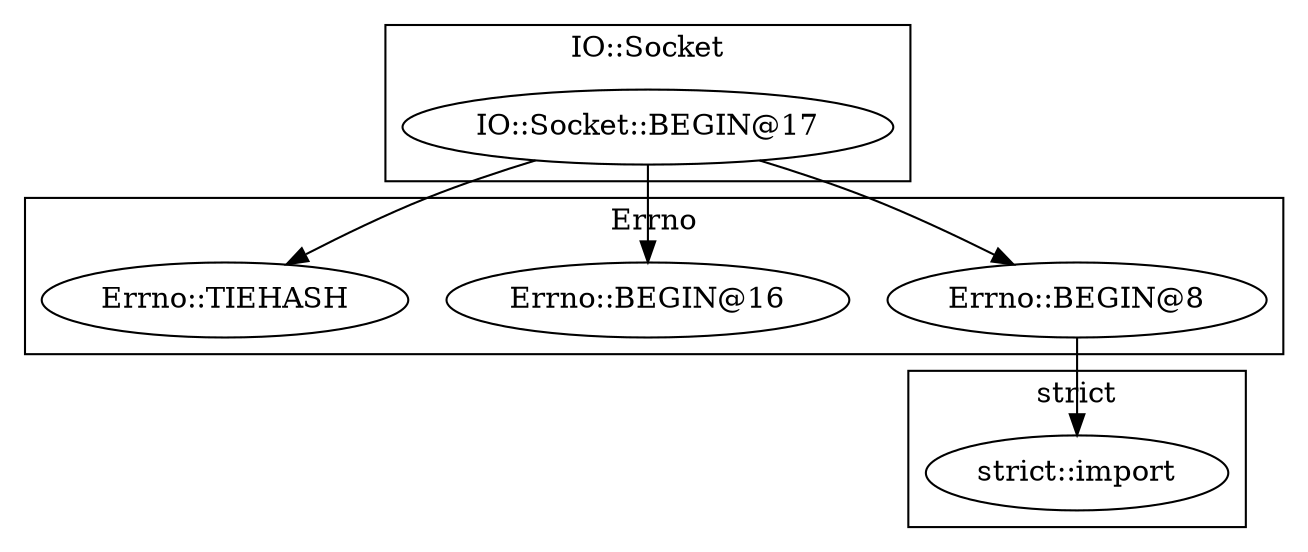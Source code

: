 digraph {
graph [overlap=false]
subgraph cluster_Errno {
	label="Errno";
	"Errno::BEGIN@8";
	"Errno::BEGIN@16";
	"Errno::TIEHASH";
}
subgraph cluster_strict {
	label="strict";
	"strict::import";
}
subgraph cluster_IO_Socket {
	label="IO::Socket";
	"IO::Socket::BEGIN@17";
}
"IO::Socket::BEGIN@17" -> "Errno::TIEHASH";
"Errno::BEGIN@8" -> "strict::import";
"IO::Socket::BEGIN@17" -> "Errno::BEGIN@16";
"IO::Socket::BEGIN@17" -> "Errno::BEGIN@8";
}
